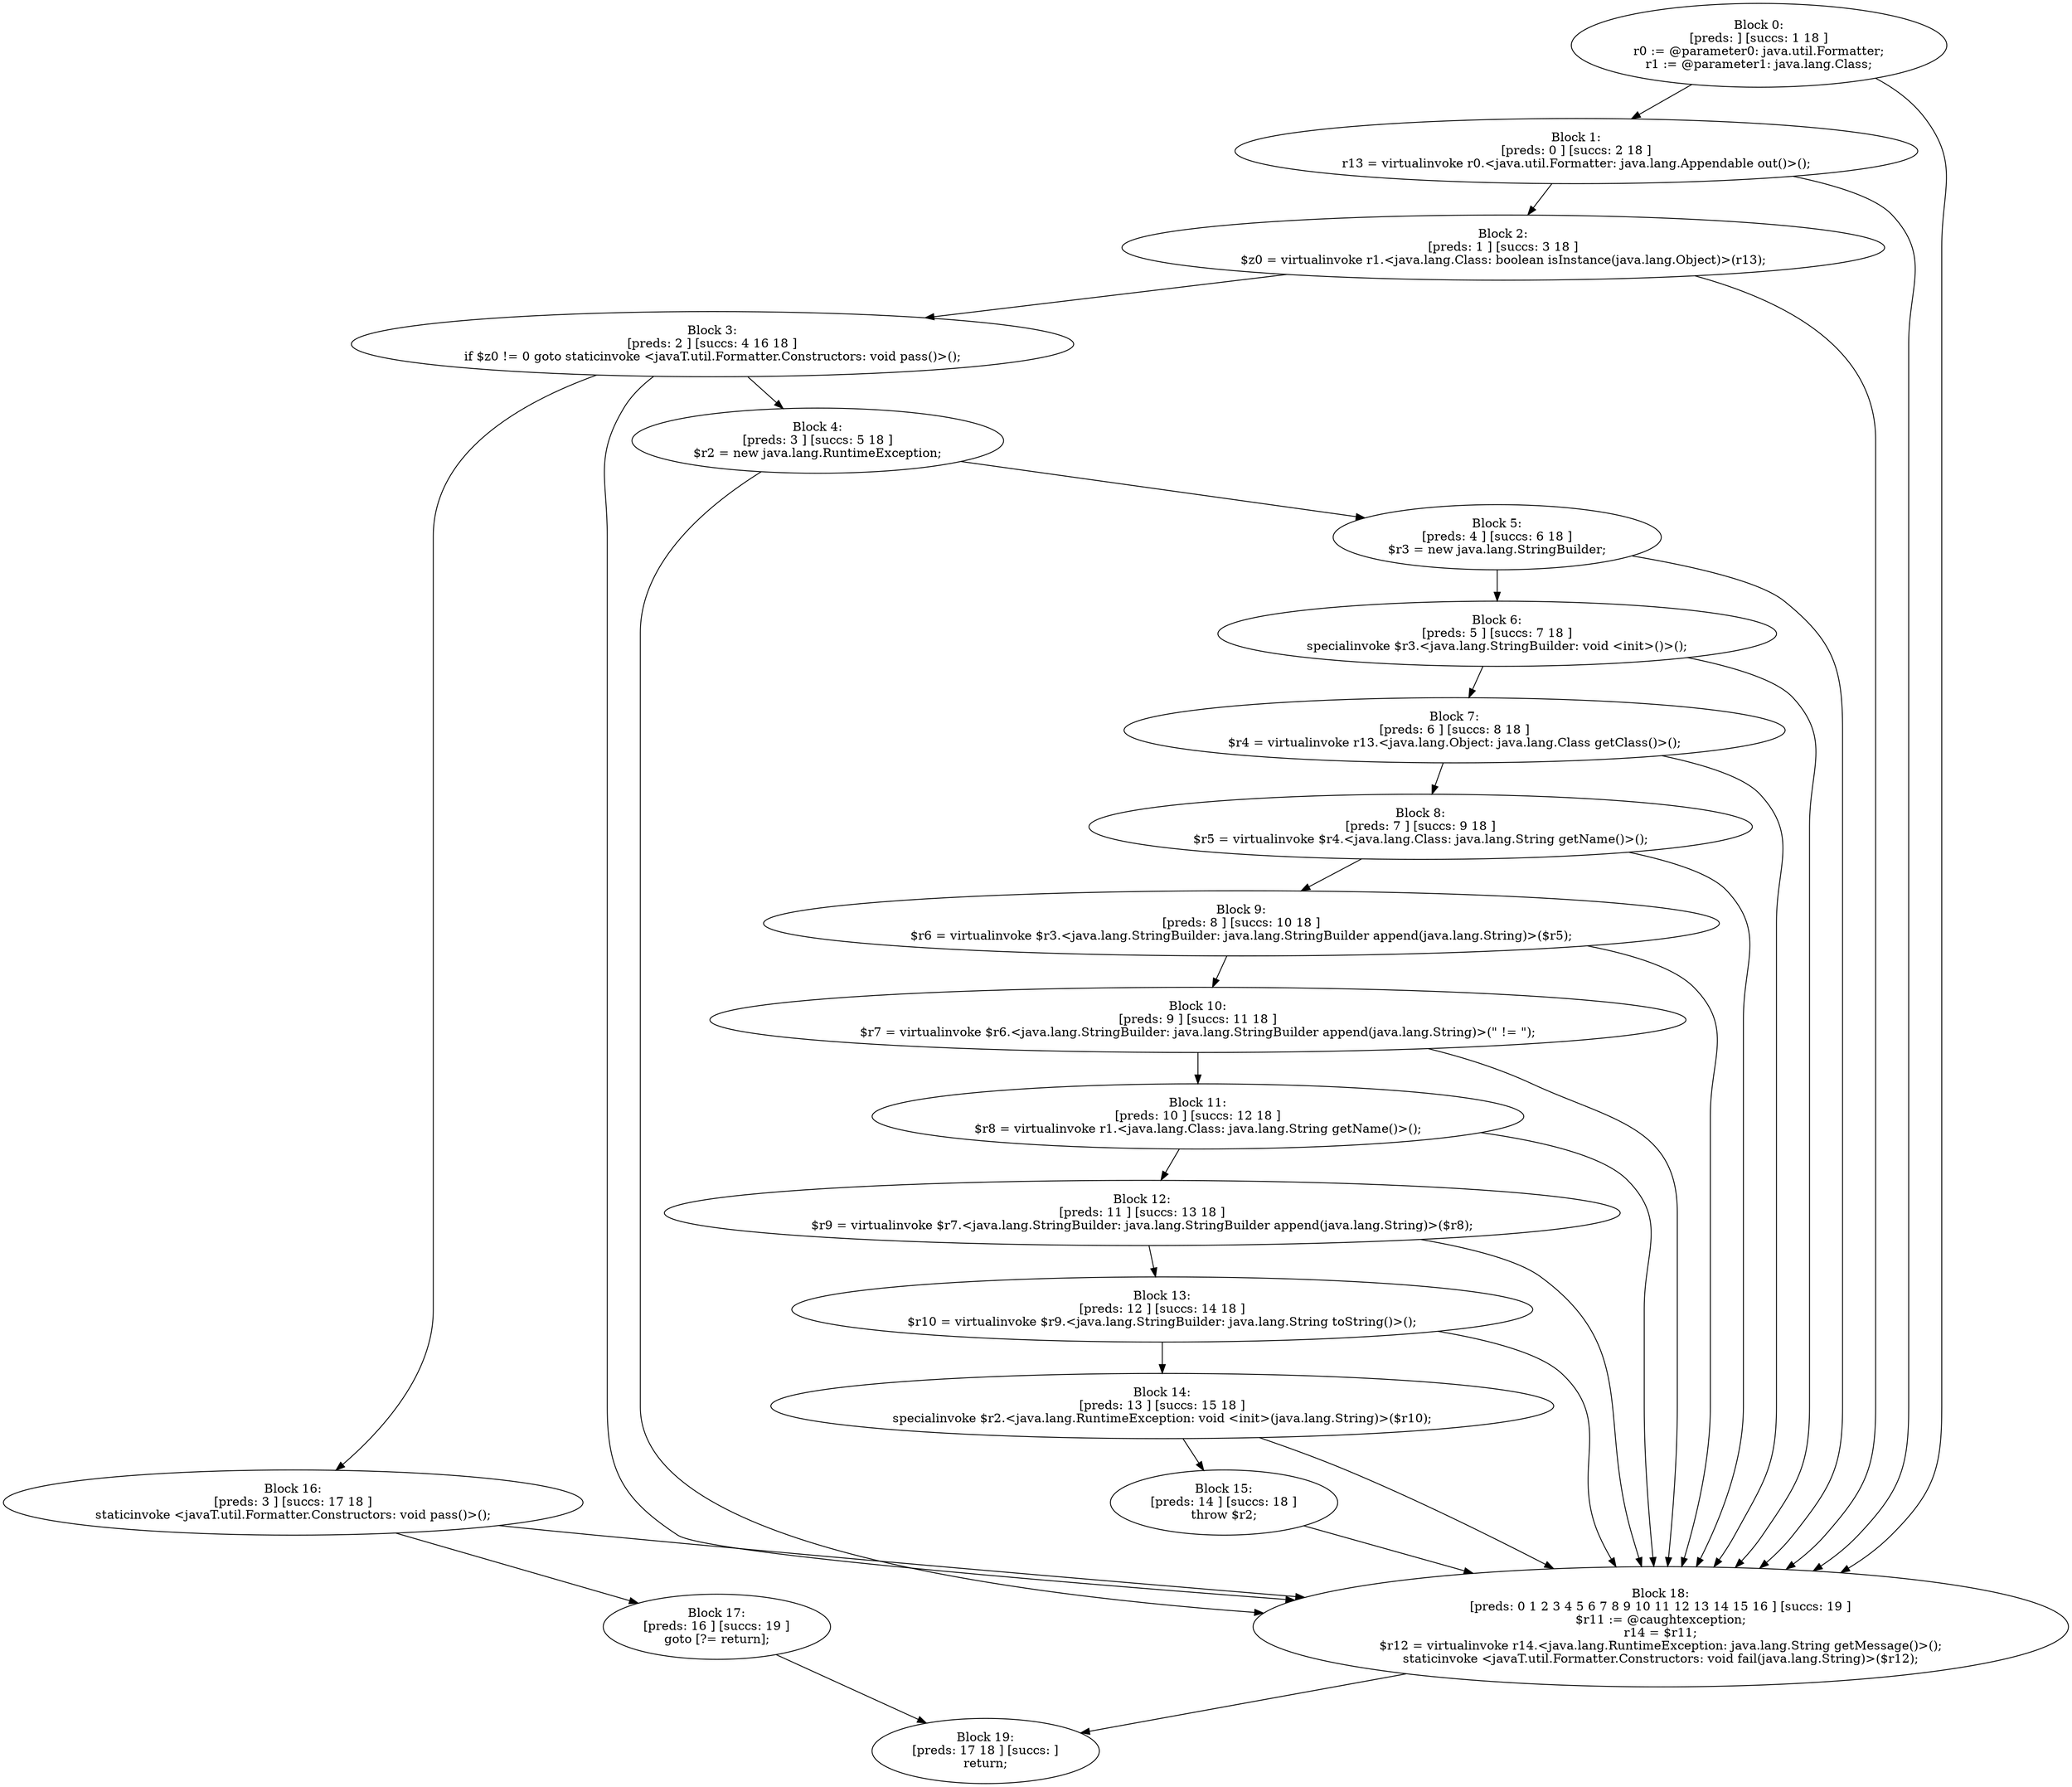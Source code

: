 digraph "unitGraph" {
    "Block 0:
[preds: ] [succs: 1 18 ]
r0 := @parameter0: java.util.Formatter;
r1 := @parameter1: java.lang.Class;
"
    "Block 1:
[preds: 0 ] [succs: 2 18 ]
r13 = virtualinvoke r0.<java.util.Formatter: java.lang.Appendable out()>();
"
    "Block 2:
[preds: 1 ] [succs: 3 18 ]
$z0 = virtualinvoke r1.<java.lang.Class: boolean isInstance(java.lang.Object)>(r13);
"
    "Block 3:
[preds: 2 ] [succs: 4 16 18 ]
if $z0 != 0 goto staticinvoke <javaT.util.Formatter.Constructors: void pass()>();
"
    "Block 4:
[preds: 3 ] [succs: 5 18 ]
$r2 = new java.lang.RuntimeException;
"
    "Block 5:
[preds: 4 ] [succs: 6 18 ]
$r3 = new java.lang.StringBuilder;
"
    "Block 6:
[preds: 5 ] [succs: 7 18 ]
specialinvoke $r3.<java.lang.StringBuilder: void <init>()>();
"
    "Block 7:
[preds: 6 ] [succs: 8 18 ]
$r4 = virtualinvoke r13.<java.lang.Object: java.lang.Class getClass()>();
"
    "Block 8:
[preds: 7 ] [succs: 9 18 ]
$r5 = virtualinvoke $r4.<java.lang.Class: java.lang.String getName()>();
"
    "Block 9:
[preds: 8 ] [succs: 10 18 ]
$r6 = virtualinvoke $r3.<java.lang.StringBuilder: java.lang.StringBuilder append(java.lang.String)>($r5);
"
    "Block 10:
[preds: 9 ] [succs: 11 18 ]
$r7 = virtualinvoke $r6.<java.lang.StringBuilder: java.lang.StringBuilder append(java.lang.String)>(\" != \");
"
    "Block 11:
[preds: 10 ] [succs: 12 18 ]
$r8 = virtualinvoke r1.<java.lang.Class: java.lang.String getName()>();
"
    "Block 12:
[preds: 11 ] [succs: 13 18 ]
$r9 = virtualinvoke $r7.<java.lang.StringBuilder: java.lang.StringBuilder append(java.lang.String)>($r8);
"
    "Block 13:
[preds: 12 ] [succs: 14 18 ]
$r10 = virtualinvoke $r9.<java.lang.StringBuilder: java.lang.String toString()>();
"
    "Block 14:
[preds: 13 ] [succs: 15 18 ]
specialinvoke $r2.<java.lang.RuntimeException: void <init>(java.lang.String)>($r10);
"
    "Block 15:
[preds: 14 ] [succs: 18 ]
throw $r2;
"
    "Block 16:
[preds: 3 ] [succs: 17 18 ]
staticinvoke <javaT.util.Formatter.Constructors: void pass()>();
"
    "Block 17:
[preds: 16 ] [succs: 19 ]
goto [?= return];
"
    "Block 18:
[preds: 0 1 2 3 4 5 6 7 8 9 10 11 12 13 14 15 16 ] [succs: 19 ]
$r11 := @caughtexception;
r14 = $r11;
$r12 = virtualinvoke r14.<java.lang.RuntimeException: java.lang.String getMessage()>();
staticinvoke <javaT.util.Formatter.Constructors: void fail(java.lang.String)>($r12);
"
    "Block 19:
[preds: 17 18 ] [succs: ]
return;
"
    "Block 0:
[preds: ] [succs: 1 18 ]
r0 := @parameter0: java.util.Formatter;
r1 := @parameter1: java.lang.Class;
"->"Block 1:
[preds: 0 ] [succs: 2 18 ]
r13 = virtualinvoke r0.<java.util.Formatter: java.lang.Appendable out()>();
";
    "Block 0:
[preds: ] [succs: 1 18 ]
r0 := @parameter0: java.util.Formatter;
r1 := @parameter1: java.lang.Class;
"->"Block 18:
[preds: 0 1 2 3 4 5 6 7 8 9 10 11 12 13 14 15 16 ] [succs: 19 ]
$r11 := @caughtexception;
r14 = $r11;
$r12 = virtualinvoke r14.<java.lang.RuntimeException: java.lang.String getMessage()>();
staticinvoke <javaT.util.Formatter.Constructors: void fail(java.lang.String)>($r12);
";
    "Block 1:
[preds: 0 ] [succs: 2 18 ]
r13 = virtualinvoke r0.<java.util.Formatter: java.lang.Appendable out()>();
"->"Block 2:
[preds: 1 ] [succs: 3 18 ]
$z0 = virtualinvoke r1.<java.lang.Class: boolean isInstance(java.lang.Object)>(r13);
";
    "Block 1:
[preds: 0 ] [succs: 2 18 ]
r13 = virtualinvoke r0.<java.util.Formatter: java.lang.Appendable out()>();
"->"Block 18:
[preds: 0 1 2 3 4 5 6 7 8 9 10 11 12 13 14 15 16 ] [succs: 19 ]
$r11 := @caughtexception;
r14 = $r11;
$r12 = virtualinvoke r14.<java.lang.RuntimeException: java.lang.String getMessage()>();
staticinvoke <javaT.util.Formatter.Constructors: void fail(java.lang.String)>($r12);
";
    "Block 2:
[preds: 1 ] [succs: 3 18 ]
$z0 = virtualinvoke r1.<java.lang.Class: boolean isInstance(java.lang.Object)>(r13);
"->"Block 3:
[preds: 2 ] [succs: 4 16 18 ]
if $z0 != 0 goto staticinvoke <javaT.util.Formatter.Constructors: void pass()>();
";
    "Block 2:
[preds: 1 ] [succs: 3 18 ]
$z0 = virtualinvoke r1.<java.lang.Class: boolean isInstance(java.lang.Object)>(r13);
"->"Block 18:
[preds: 0 1 2 3 4 5 6 7 8 9 10 11 12 13 14 15 16 ] [succs: 19 ]
$r11 := @caughtexception;
r14 = $r11;
$r12 = virtualinvoke r14.<java.lang.RuntimeException: java.lang.String getMessage()>();
staticinvoke <javaT.util.Formatter.Constructors: void fail(java.lang.String)>($r12);
";
    "Block 3:
[preds: 2 ] [succs: 4 16 18 ]
if $z0 != 0 goto staticinvoke <javaT.util.Formatter.Constructors: void pass()>();
"->"Block 4:
[preds: 3 ] [succs: 5 18 ]
$r2 = new java.lang.RuntimeException;
";
    "Block 3:
[preds: 2 ] [succs: 4 16 18 ]
if $z0 != 0 goto staticinvoke <javaT.util.Formatter.Constructors: void pass()>();
"->"Block 16:
[preds: 3 ] [succs: 17 18 ]
staticinvoke <javaT.util.Formatter.Constructors: void pass()>();
";
    "Block 3:
[preds: 2 ] [succs: 4 16 18 ]
if $z0 != 0 goto staticinvoke <javaT.util.Formatter.Constructors: void pass()>();
"->"Block 18:
[preds: 0 1 2 3 4 5 6 7 8 9 10 11 12 13 14 15 16 ] [succs: 19 ]
$r11 := @caughtexception;
r14 = $r11;
$r12 = virtualinvoke r14.<java.lang.RuntimeException: java.lang.String getMessage()>();
staticinvoke <javaT.util.Formatter.Constructors: void fail(java.lang.String)>($r12);
";
    "Block 4:
[preds: 3 ] [succs: 5 18 ]
$r2 = new java.lang.RuntimeException;
"->"Block 5:
[preds: 4 ] [succs: 6 18 ]
$r3 = new java.lang.StringBuilder;
";
    "Block 4:
[preds: 3 ] [succs: 5 18 ]
$r2 = new java.lang.RuntimeException;
"->"Block 18:
[preds: 0 1 2 3 4 5 6 7 8 9 10 11 12 13 14 15 16 ] [succs: 19 ]
$r11 := @caughtexception;
r14 = $r11;
$r12 = virtualinvoke r14.<java.lang.RuntimeException: java.lang.String getMessage()>();
staticinvoke <javaT.util.Formatter.Constructors: void fail(java.lang.String)>($r12);
";
    "Block 5:
[preds: 4 ] [succs: 6 18 ]
$r3 = new java.lang.StringBuilder;
"->"Block 6:
[preds: 5 ] [succs: 7 18 ]
specialinvoke $r3.<java.lang.StringBuilder: void <init>()>();
";
    "Block 5:
[preds: 4 ] [succs: 6 18 ]
$r3 = new java.lang.StringBuilder;
"->"Block 18:
[preds: 0 1 2 3 4 5 6 7 8 9 10 11 12 13 14 15 16 ] [succs: 19 ]
$r11 := @caughtexception;
r14 = $r11;
$r12 = virtualinvoke r14.<java.lang.RuntimeException: java.lang.String getMessage()>();
staticinvoke <javaT.util.Formatter.Constructors: void fail(java.lang.String)>($r12);
";
    "Block 6:
[preds: 5 ] [succs: 7 18 ]
specialinvoke $r3.<java.lang.StringBuilder: void <init>()>();
"->"Block 7:
[preds: 6 ] [succs: 8 18 ]
$r4 = virtualinvoke r13.<java.lang.Object: java.lang.Class getClass()>();
";
    "Block 6:
[preds: 5 ] [succs: 7 18 ]
specialinvoke $r3.<java.lang.StringBuilder: void <init>()>();
"->"Block 18:
[preds: 0 1 2 3 4 5 6 7 8 9 10 11 12 13 14 15 16 ] [succs: 19 ]
$r11 := @caughtexception;
r14 = $r11;
$r12 = virtualinvoke r14.<java.lang.RuntimeException: java.lang.String getMessage()>();
staticinvoke <javaT.util.Formatter.Constructors: void fail(java.lang.String)>($r12);
";
    "Block 7:
[preds: 6 ] [succs: 8 18 ]
$r4 = virtualinvoke r13.<java.lang.Object: java.lang.Class getClass()>();
"->"Block 8:
[preds: 7 ] [succs: 9 18 ]
$r5 = virtualinvoke $r4.<java.lang.Class: java.lang.String getName()>();
";
    "Block 7:
[preds: 6 ] [succs: 8 18 ]
$r4 = virtualinvoke r13.<java.lang.Object: java.lang.Class getClass()>();
"->"Block 18:
[preds: 0 1 2 3 4 5 6 7 8 9 10 11 12 13 14 15 16 ] [succs: 19 ]
$r11 := @caughtexception;
r14 = $r11;
$r12 = virtualinvoke r14.<java.lang.RuntimeException: java.lang.String getMessage()>();
staticinvoke <javaT.util.Formatter.Constructors: void fail(java.lang.String)>($r12);
";
    "Block 8:
[preds: 7 ] [succs: 9 18 ]
$r5 = virtualinvoke $r4.<java.lang.Class: java.lang.String getName()>();
"->"Block 9:
[preds: 8 ] [succs: 10 18 ]
$r6 = virtualinvoke $r3.<java.lang.StringBuilder: java.lang.StringBuilder append(java.lang.String)>($r5);
";
    "Block 8:
[preds: 7 ] [succs: 9 18 ]
$r5 = virtualinvoke $r4.<java.lang.Class: java.lang.String getName()>();
"->"Block 18:
[preds: 0 1 2 3 4 5 6 7 8 9 10 11 12 13 14 15 16 ] [succs: 19 ]
$r11 := @caughtexception;
r14 = $r11;
$r12 = virtualinvoke r14.<java.lang.RuntimeException: java.lang.String getMessage()>();
staticinvoke <javaT.util.Formatter.Constructors: void fail(java.lang.String)>($r12);
";
    "Block 9:
[preds: 8 ] [succs: 10 18 ]
$r6 = virtualinvoke $r3.<java.lang.StringBuilder: java.lang.StringBuilder append(java.lang.String)>($r5);
"->"Block 10:
[preds: 9 ] [succs: 11 18 ]
$r7 = virtualinvoke $r6.<java.lang.StringBuilder: java.lang.StringBuilder append(java.lang.String)>(\" != \");
";
    "Block 9:
[preds: 8 ] [succs: 10 18 ]
$r6 = virtualinvoke $r3.<java.lang.StringBuilder: java.lang.StringBuilder append(java.lang.String)>($r5);
"->"Block 18:
[preds: 0 1 2 3 4 5 6 7 8 9 10 11 12 13 14 15 16 ] [succs: 19 ]
$r11 := @caughtexception;
r14 = $r11;
$r12 = virtualinvoke r14.<java.lang.RuntimeException: java.lang.String getMessage()>();
staticinvoke <javaT.util.Formatter.Constructors: void fail(java.lang.String)>($r12);
";
    "Block 10:
[preds: 9 ] [succs: 11 18 ]
$r7 = virtualinvoke $r6.<java.lang.StringBuilder: java.lang.StringBuilder append(java.lang.String)>(\" != \");
"->"Block 11:
[preds: 10 ] [succs: 12 18 ]
$r8 = virtualinvoke r1.<java.lang.Class: java.lang.String getName()>();
";
    "Block 10:
[preds: 9 ] [succs: 11 18 ]
$r7 = virtualinvoke $r6.<java.lang.StringBuilder: java.lang.StringBuilder append(java.lang.String)>(\" != \");
"->"Block 18:
[preds: 0 1 2 3 4 5 6 7 8 9 10 11 12 13 14 15 16 ] [succs: 19 ]
$r11 := @caughtexception;
r14 = $r11;
$r12 = virtualinvoke r14.<java.lang.RuntimeException: java.lang.String getMessage()>();
staticinvoke <javaT.util.Formatter.Constructors: void fail(java.lang.String)>($r12);
";
    "Block 11:
[preds: 10 ] [succs: 12 18 ]
$r8 = virtualinvoke r1.<java.lang.Class: java.lang.String getName()>();
"->"Block 12:
[preds: 11 ] [succs: 13 18 ]
$r9 = virtualinvoke $r7.<java.lang.StringBuilder: java.lang.StringBuilder append(java.lang.String)>($r8);
";
    "Block 11:
[preds: 10 ] [succs: 12 18 ]
$r8 = virtualinvoke r1.<java.lang.Class: java.lang.String getName()>();
"->"Block 18:
[preds: 0 1 2 3 4 5 6 7 8 9 10 11 12 13 14 15 16 ] [succs: 19 ]
$r11 := @caughtexception;
r14 = $r11;
$r12 = virtualinvoke r14.<java.lang.RuntimeException: java.lang.String getMessage()>();
staticinvoke <javaT.util.Formatter.Constructors: void fail(java.lang.String)>($r12);
";
    "Block 12:
[preds: 11 ] [succs: 13 18 ]
$r9 = virtualinvoke $r7.<java.lang.StringBuilder: java.lang.StringBuilder append(java.lang.String)>($r8);
"->"Block 13:
[preds: 12 ] [succs: 14 18 ]
$r10 = virtualinvoke $r9.<java.lang.StringBuilder: java.lang.String toString()>();
";
    "Block 12:
[preds: 11 ] [succs: 13 18 ]
$r9 = virtualinvoke $r7.<java.lang.StringBuilder: java.lang.StringBuilder append(java.lang.String)>($r8);
"->"Block 18:
[preds: 0 1 2 3 4 5 6 7 8 9 10 11 12 13 14 15 16 ] [succs: 19 ]
$r11 := @caughtexception;
r14 = $r11;
$r12 = virtualinvoke r14.<java.lang.RuntimeException: java.lang.String getMessage()>();
staticinvoke <javaT.util.Formatter.Constructors: void fail(java.lang.String)>($r12);
";
    "Block 13:
[preds: 12 ] [succs: 14 18 ]
$r10 = virtualinvoke $r9.<java.lang.StringBuilder: java.lang.String toString()>();
"->"Block 14:
[preds: 13 ] [succs: 15 18 ]
specialinvoke $r2.<java.lang.RuntimeException: void <init>(java.lang.String)>($r10);
";
    "Block 13:
[preds: 12 ] [succs: 14 18 ]
$r10 = virtualinvoke $r9.<java.lang.StringBuilder: java.lang.String toString()>();
"->"Block 18:
[preds: 0 1 2 3 4 5 6 7 8 9 10 11 12 13 14 15 16 ] [succs: 19 ]
$r11 := @caughtexception;
r14 = $r11;
$r12 = virtualinvoke r14.<java.lang.RuntimeException: java.lang.String getMessage()>();
staticinvoke <javaT.util.Formatter.Constructors: void fail(java.lang.String)>($r12);
";
    "Block 14:
[preds: 13 ] [succs: 15 18 ]
specialinvoke $r2.<java.lang.RuntimeException: void <init>(java.lang.String)>($r10);
"->"Block 15:
[preds: 14 ] [succs: 18 ]
throw $r2;
";
    "Block 14:
[preds: 13 ] [succs: 15 18 ]
specialinvoke $r2.<java.lang.RuntimeException: void <init>(java.lang.String)>($r10);
"->"Block 18:
[preds: 0 1 2 3 4 5 6 7 8 9 10 11 12 13 14 15 16 ] [succs: 19 ]
$r11 := @caughtexception;
r14 = $r11;
$r12 = virtualinvoke r14.<java.lang.RuntimeException: java.lang.String getMessage()>();
staticinvoke <javaT.util.Formatter.Constructors: void fail(java.lang.String)>($r12);
";
    "Block 15:
[preds: 14 ] [succs: 18 ]
throw $r2;
"->"Block 18:
[preds: 0 1 2 3 4 5 6 7 8 9 10 11 12 13 14 15 16 ] [succs: 19 ]
$r11 := @caughtexception;
r14 = $r11;
$r12 = virtualinvoke r14.<java.lang.RuntimeException: java.lang.String getMessage()>();
staticinvoke <javaT.util.Formatter.Constructors: void fail(java.lang.String)>($r12);
";
    "Block 16:
[preds: 3 ] [succs: 17 18 ]
staticinvoke <javaT.util.Formatter.Constructors: void pass()>();
"->"Block 17:
[preds: 16 ] [succs: 19 ]
goto [?= return];
";
    "Block 16:
[preds: 3 ] [succs: 17 18 ]
staticinvoke <javaT.util.Formatter.Constructors: void pass()>();
"->"Block 18:
[preds: 0 1 2 3 4 5 6 7 8 9 10 11 12 13 14 15 16 ] [succs: 19 ]
$r11 := @caughtexception;
r14 = $r11;
$r12 = virtualinvoke r14.<java.lang.RuntimeException: java.lang.String getMessage()>();
staticinvoke <javaT.util.Formatter.Constructors: void fail(java.lang.String)>($r12);
";
    "Block 17:
[preds: 16 ] [succs: 19 ]
goto [?= return];
"->"Block 19:
[preds: 17 18 ] [succs: ]
return;
";
    "Block 18:
[preds: 0 1 2 3 4 5 6 7 8 9 10 11 12 13 14 15 16 ] [succs: 19 ]
$r11 := @caughtexception;
r14 = $r11;
$r12 = virtualinvoke r14.<java.lang.RuntimeException: java.lang.String getMessage()>();
staticinvoke <javaT.util.Formatter.Constructors: void fail(java.lang.String)>($r12);
"->"Block 19:
[preds: 17 18 ] [succs: ]
return;
";
}
